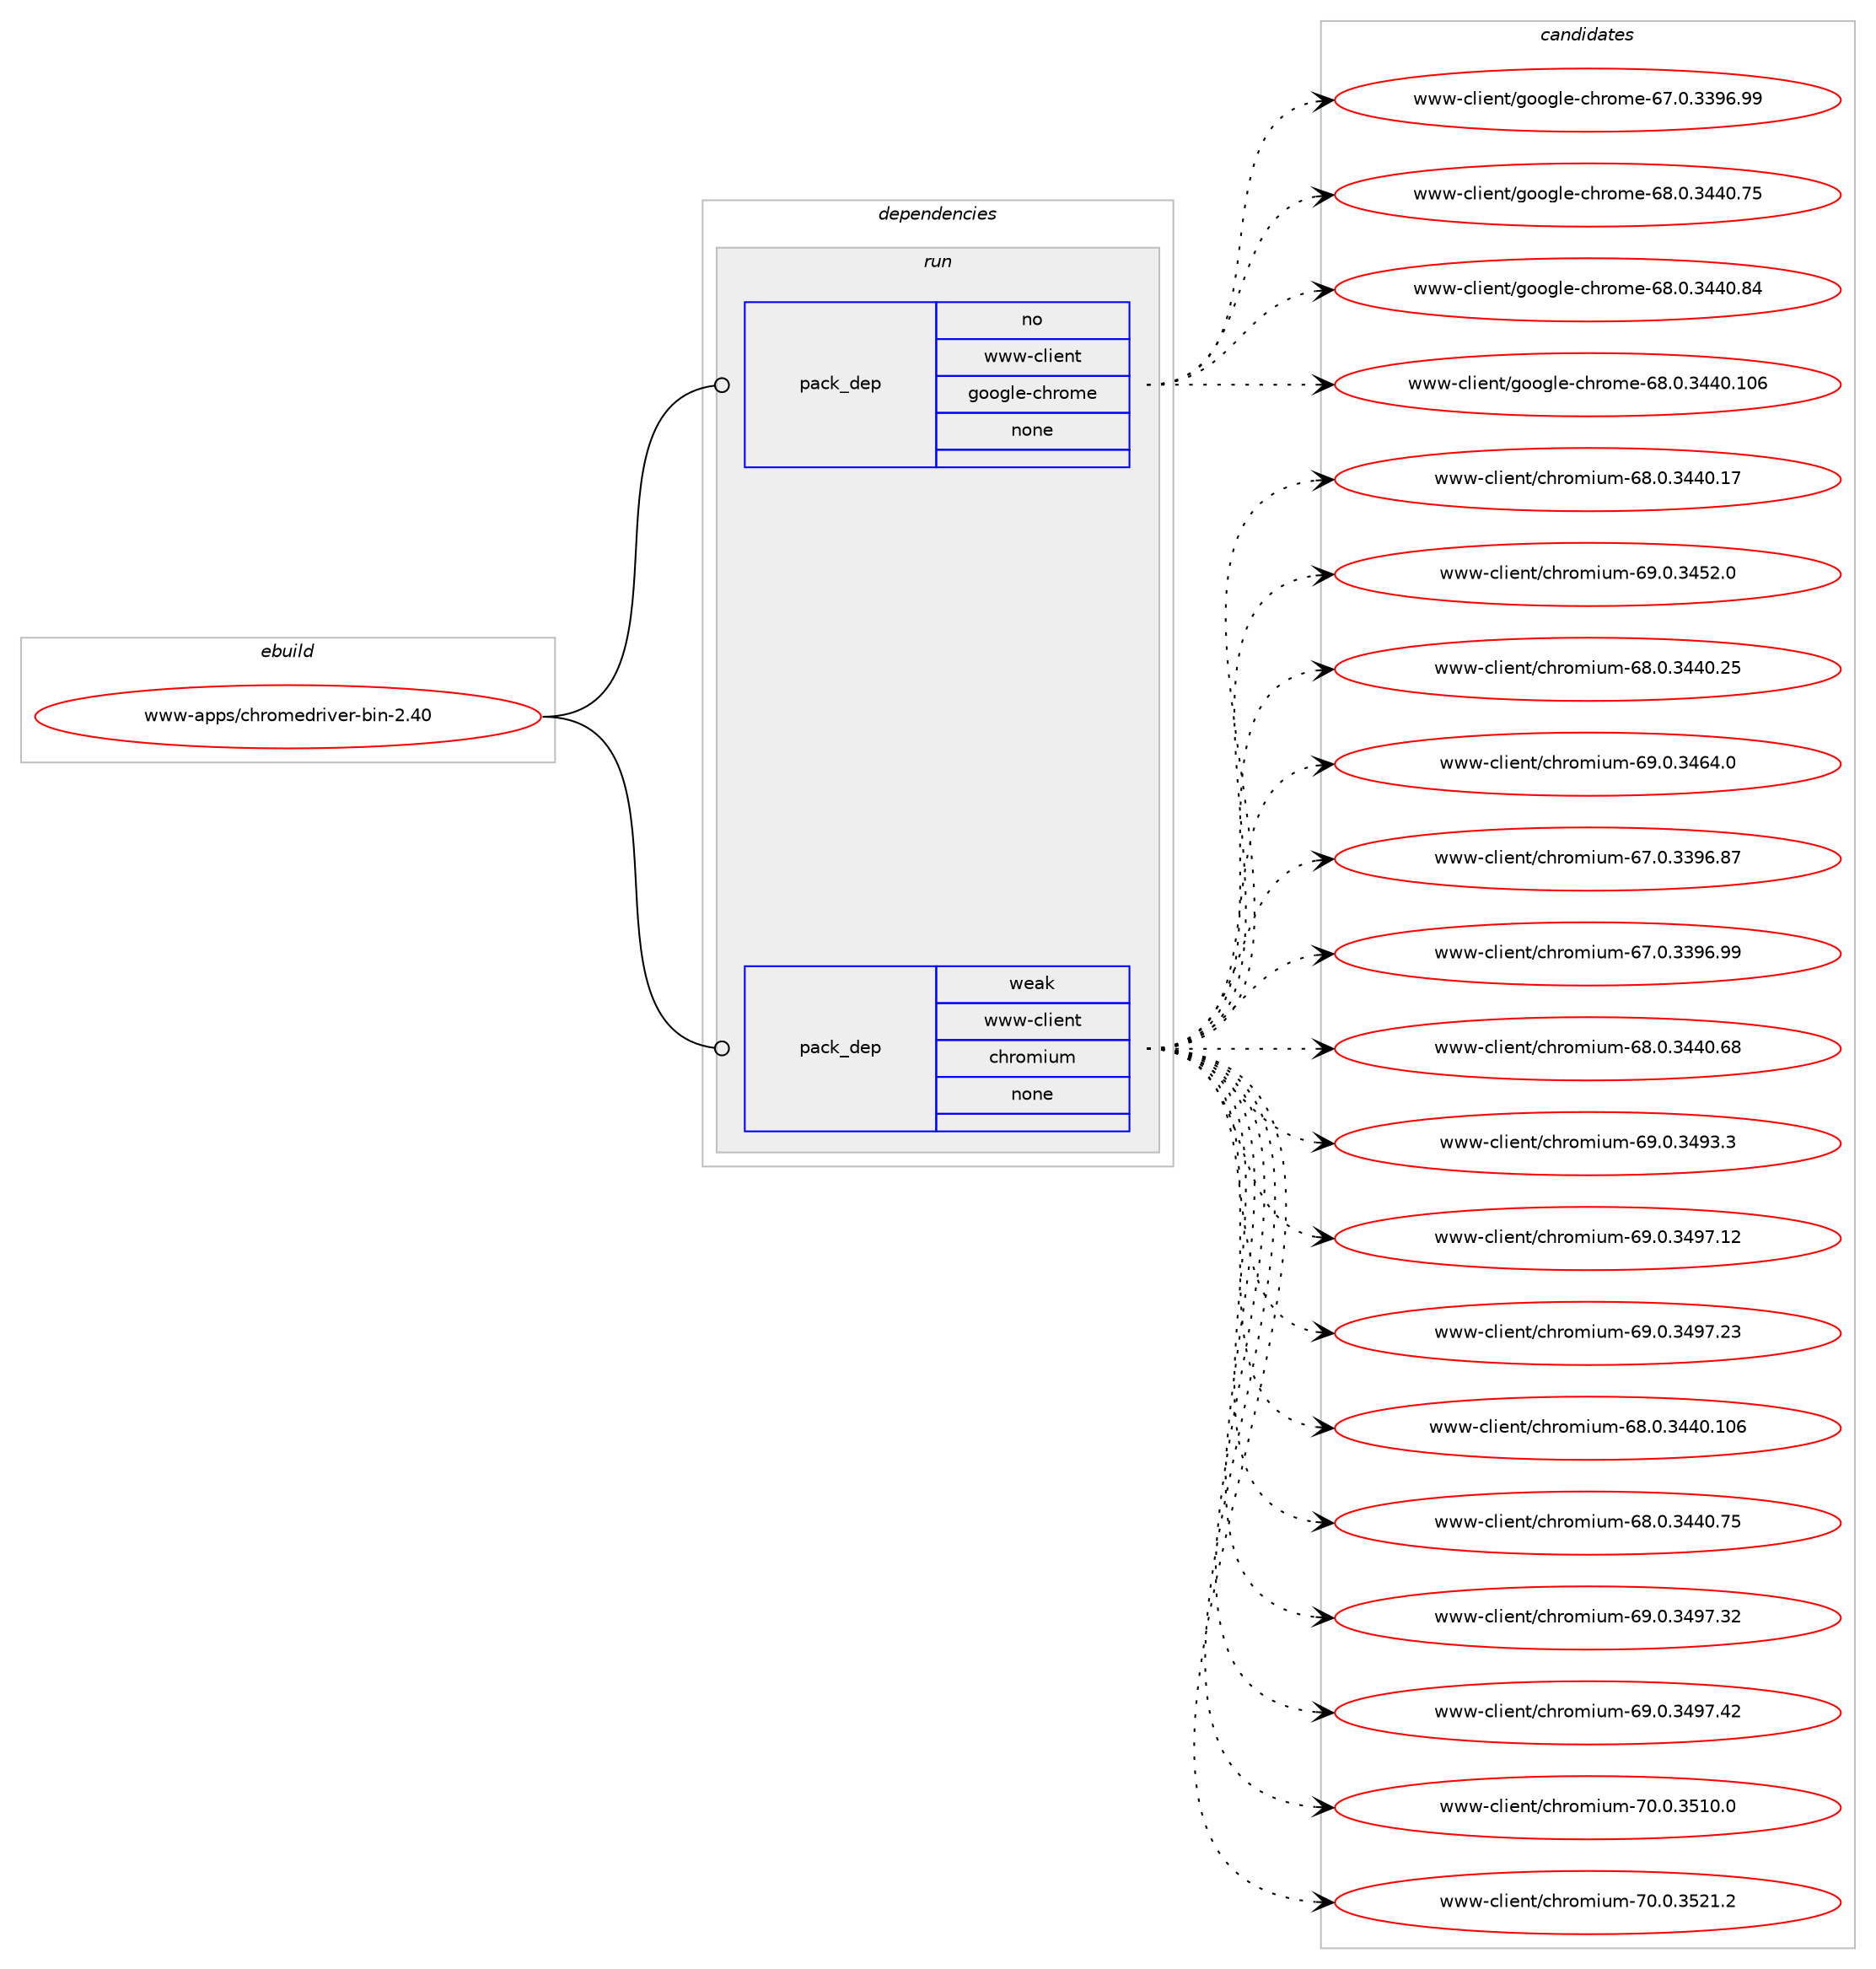 digraph prolog {

# *************
# Graph options
# *************

newrank=true;
concentrate=true;
compound=true;
graph [rankdir=LR,fontname=Helvetica,fontsize=10,ranksep=1.5];#, ranksep=2.5, nodesep=0.2];
edge  [arrowhead=vee];
node  [fontname=Helvetica,fontsize=10];

# **********
# The ebuild
# **********

subgraph cluster_leftcol {
color=gray;
rank=same;
label=<<i>ebuild</i>>;
id [label="www-apps/chromedriver-bin-2.40", color=red, width=4, href="../www-apps/chromedriver-bin-2.40.svg"];
}

# ****************
# The dependencies
# ****************

subgraph cluster_midcol {
color=gray;
label=<<i>dependencies</i>>;
subgraph cluster_compile {
fillcolor="#eeeeee";
style=filled;
label=<<i>compile</i>>;
}
subgraph cluster_compileandrun {
fillcolor="#eeeeee";
style=filled;
label=<<i>compile and run</i>>;
}
subgraph cluster_run {
fillcolor="#eeeeee";
style=filled;
label=<<i>run</i>>;
subgraph pack1124 {
dependency1352 [label=<<TABLE BORDER="0" CELLBORDER="1" CELLSPACING="0" CELLPADDING="4" WIDTH="220"><TR><TD ROWSPAN="6" CELLPADDING="30">pack_dep</TD></TR><TR><TD WIDTH="110">no</TD></TR><TR><TD>www-client</TD></TR><TR><TD>google-chrome</TD></TR><TR><TD>none</TD></TR><TR><TD></TD></TR></TABLE>>, shape=none, color=blue];
}
id:e -> dependency1352:w [weight=20,style="solid",arrowhead="odot"];
subgraph pack1125 {
dependency1353 [label=<<TABLE BORDER="0" CELLBORDER="1" CELLSPACING="0" CELLPADDING="4" WIDTH="220"><TR><TD ROWSPAN="6" CELLPADDING="30">pack_dep</TD></TR><TR><TD WIDTH="110">weak</TD></TR><TR><TD>www-client</TD></TR><TR><TD>chromium</TD></TR><TR><TD>none</TD></TR><TR><TD></TD></TR></TABLE>>, shape=none, color=blue];
}
id:e -> dependency1353:w [weight=20,style="solid",arrowhead="odot"];
}
}

# **************
# The candidates
# **************

subgraph cluster_choices {
rank=same;
color=gray;
label=<<i>candidates</i>>;

subgraph choice1124 {
color=black;
nodesep=1;
choice119119119459910810510111011647103111111103108101459910411411110910145545546484651515754465757 [label="www-client/google-chrome-67.0.3396.99", color=red, width=4,href="../www-client/google-chrome-67.0.3396.99.svg"];
choice119119119459910810510111011647103111111103108101459910411411110910145545646484651525248465553 [label="www-client/google-chrome-68.0.3440.75", color=red, width=4,href="../www-client/google-chrome-68.0.3440.75.svg"];
choice119119119459910810510111011647103111111103108101459910411411110910145545646484651525248465652 [label="www-client/google-chrome-68.0.3440.84", color=red, width=4,href="../www-client/google-chrome-68.0.3440.84.svg"];
choice11911911945991081051011101164710311111110310810145991041141111091014554564648465152524846494854 [label="www-client/google-chrome-68.0.3440.106", color=red, width=4,href="../www-client/google-chrome-68.0.3440.106.svg"];
dependency1352:e -> choice119119119459910810510111011647103111111103108101459910411411110910145545546484651515754465757:w [style=dotted,weight="100"];
dependency1352:e -> choice119119119459910810510111011647103111111103108101459910411411110910145545646484651525248465553:w [style=dotted,weight="100"];
dependency1352:e -> choice119119119459910810510111011647103111111103108101459910411411110910145545646484651525248465652:w [style=dotted,weight="100"];
dependency1352:e -> choice11911911945991081051011101164710311111110310810145991041141111091014554564648465152524846494854:w [style=dotted,weight="100"];
}
subgraph choice1125 {
color=black;
nodesep=1;
choice1191191194599108105101110116479910411411110910511710945545646484651525248464955 [label="www-client/chromium-68.0.3440.17", color=red, width=4,href="../www-client/chromium-68.0.3440.17.svg"];
choice11911911945991081051011101164799104114111109105117109455457464846515253504648 [label="www-client/chromium-69.0.3452.0", color=red, width=4,href="../www-client/chromium-69.0.3452.0.svg"];
choice1191191194599108105101110116479910411411110910511710945545646484651525248465053 [label="www-client/chromium-68.0.3440.25", color=red, width=4,href="../www-client/chromium-68.0.3440.25.svg"];
choice11911911945991081051011101164799104114111109105117109455457464846515254524648 [label="www-client/chromium-69.0.3464.0", color=red, width=4,href="../www-client/chromium-69.0.3464.0.svg"];
choice1191191194599108105101110116479910411411110910511710945545546484651515754465655 [label="www-client/chromium-67.0.3396.87", color=red, width=4,href="../www-client/chromium-67.0.3396.87.svg"];
choice1191191194599108105101110116479910411411110910511710945545546484651515754465757 [label="www-client/chromium-67.0.3396.99", color=red, width=4,href="../www-client/chromium-67.0.3396.99.svg"];
choice1191191194599108105101110116479910411411110910511710945545646484651525248465456 [label="www-client/chromium-68.0.3440.68", color=red, width=4,href="../www-client/chromium-68.0.3440.68.svg"];
choice11911911945991081051011101164799104114111109105117109455457464846515257514651 [label="www-client/chromium-69.0.3493.3", color=red, width=4,href="../www-client/chromium-69.0.3493.3.svg"];
choice1191191194599108105101110116479910411411110910511710945545746484651525755464950 [label="www-client/chromium-69.0.3497.12", color=red, width=4,href="../www-client/chromium-69.0.3497.12.svg"];
choice1191191194599108105101110116479910411411110910511710945545746484651525755465051 [label="www-client/chromium-69.0.3497.23", color=red, width=4,href="../www-client/chromium-69.0.3497.23.svg"];
choice119119119459910810510111011647991041141111091051171094554564648465152524846494854 [label="www-client/chromium-68.0.3440.106", color=red, width=4,href="../www-client/chromium-68.0.3440.106.svg"];
choice1191191194599108105101110116479910411411110910511710945545646484651525248465553 [label="www-client/chromium-68.0.3440.75", color=red, width=4,href="../www-client/chromium-68.0.3440.75.svg"];
choice1191191194599108105101110116479910411411110910511710945545746484651525755465150 [label="www-client/chromium-69.0.3497.32", color=red, width=4,href="../www-client/chromium-69.0.3497.32.svg"];
choice1191191194599108105101110116479910411411110910511710945545746484651525755465250 [label="www-client/chromium-69.0.3497.42", color=red, width=4,href="../www-client/chromium-69.0.3497.42.svg"];
choice11911911945991081051011101164799104114111109105117109455548464846515349484648 [label="www-client/chromium-70.0.3510.0", color=red, width=4,href="../www-client/chromium-70.0.3510.0.svg"];
choice11911911945991081051011101164799104114111109105117109455548464846515350494650 [label="www-client/chromium-70.0.3521.2", color=red, width=4,href="../www-client/chromium-70.0.3521.2.svg"];
dependency1353:e -> choice1191191194599108105101110116479910411411110910511710945545646484651525248464955:w [style=dotted,weight="100"];
dependency1353:e -> choice11911911945991081051011101164799104114111109105117109455457464846515253504648:w [style=dotted,weight="100"];
dependency1353:e -> choice1191191194599108105101110116479910411411110910511710945545646484651525248465053:w [style=dotted,weight="100"];
dependency1353:e -> choice11911911945991081051011101164799104114111109105117109455457464846515254524648:w [style=dotted,weight="100"];
dependency1353:e -> choice1191191194599108105101110116479910411411110910511710945545546484651515754465655:w [style=dotted,weight="100"];
dependency1353:e -> choice1191191194599108105101110116479910411411110910511710945545546484651515754465757:w [style=dotted,weight="100"];
dependency1353:e -> choice1191191194599108105101110116479910411411110910511710945545646484651525248465456:w [style=dotted,weight="100"];
dependency1353:e -> choice11911911945991081051011101164799104114111109105117109455457464846515257514651:w [style=dotted,weight="100"];
dependency1353:e -> choice1191191194599108105101110116479910411411110910511710945545746484651525755464950:w [style=dotted,weight="100"];
dependency1353:e -> choice1191191194599108105101110116479910411411110910511710945545746484651525755465051:w [style=dotted,weight="100"];
dependency1353:e -> choice119119119459910810510111011647991041141111091051171094554564648465152524846494854:w [style=dotted,weight="100"];
dependency1353:e -> choice1191191194599108105101110116479910411411110910511710945545646484651525248465553:w [style=dotted,weight="100"];
dependency1353:e -> choice1191191194599108105101110116479910411411110910511710945545746484651525755465150:w [style=dotted,weight="100"];
dependency1353:e -> choice1191191194599108105101110116479910411411110910511710945545746484651525755465250:w [style=dotted,weight="100"];
dependency1353:e -> choice11911911945991081051011101164799104114111109105117109455548464846515349484648:w [style=dotted,weight="100"];
dependency1353:e -> choice11911911945991081051011101164799104114111109105117109455548464846515350494650:w [style=dotted,weight="100"];
}
}

}
